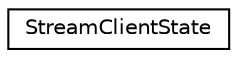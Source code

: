 digraph "Graphical Class Hierarchy"
{
  edge [fontname="Helvetica",fontsize="10",labelfontname="Helvetica",labelfontsize="10"];
  node [fontname="Helvetica",fontsize="10",shape=record];
  rankdir="LR";
  Node0 [label="StreamClientState",height=0.2,width=0.4,color="black", fillcolor="white", style="filled",URL="$classStreamClientState.html",tooltip="Class to hold per-stream state that we maintain throughout each stream&#39;s lifetime. "];
}
